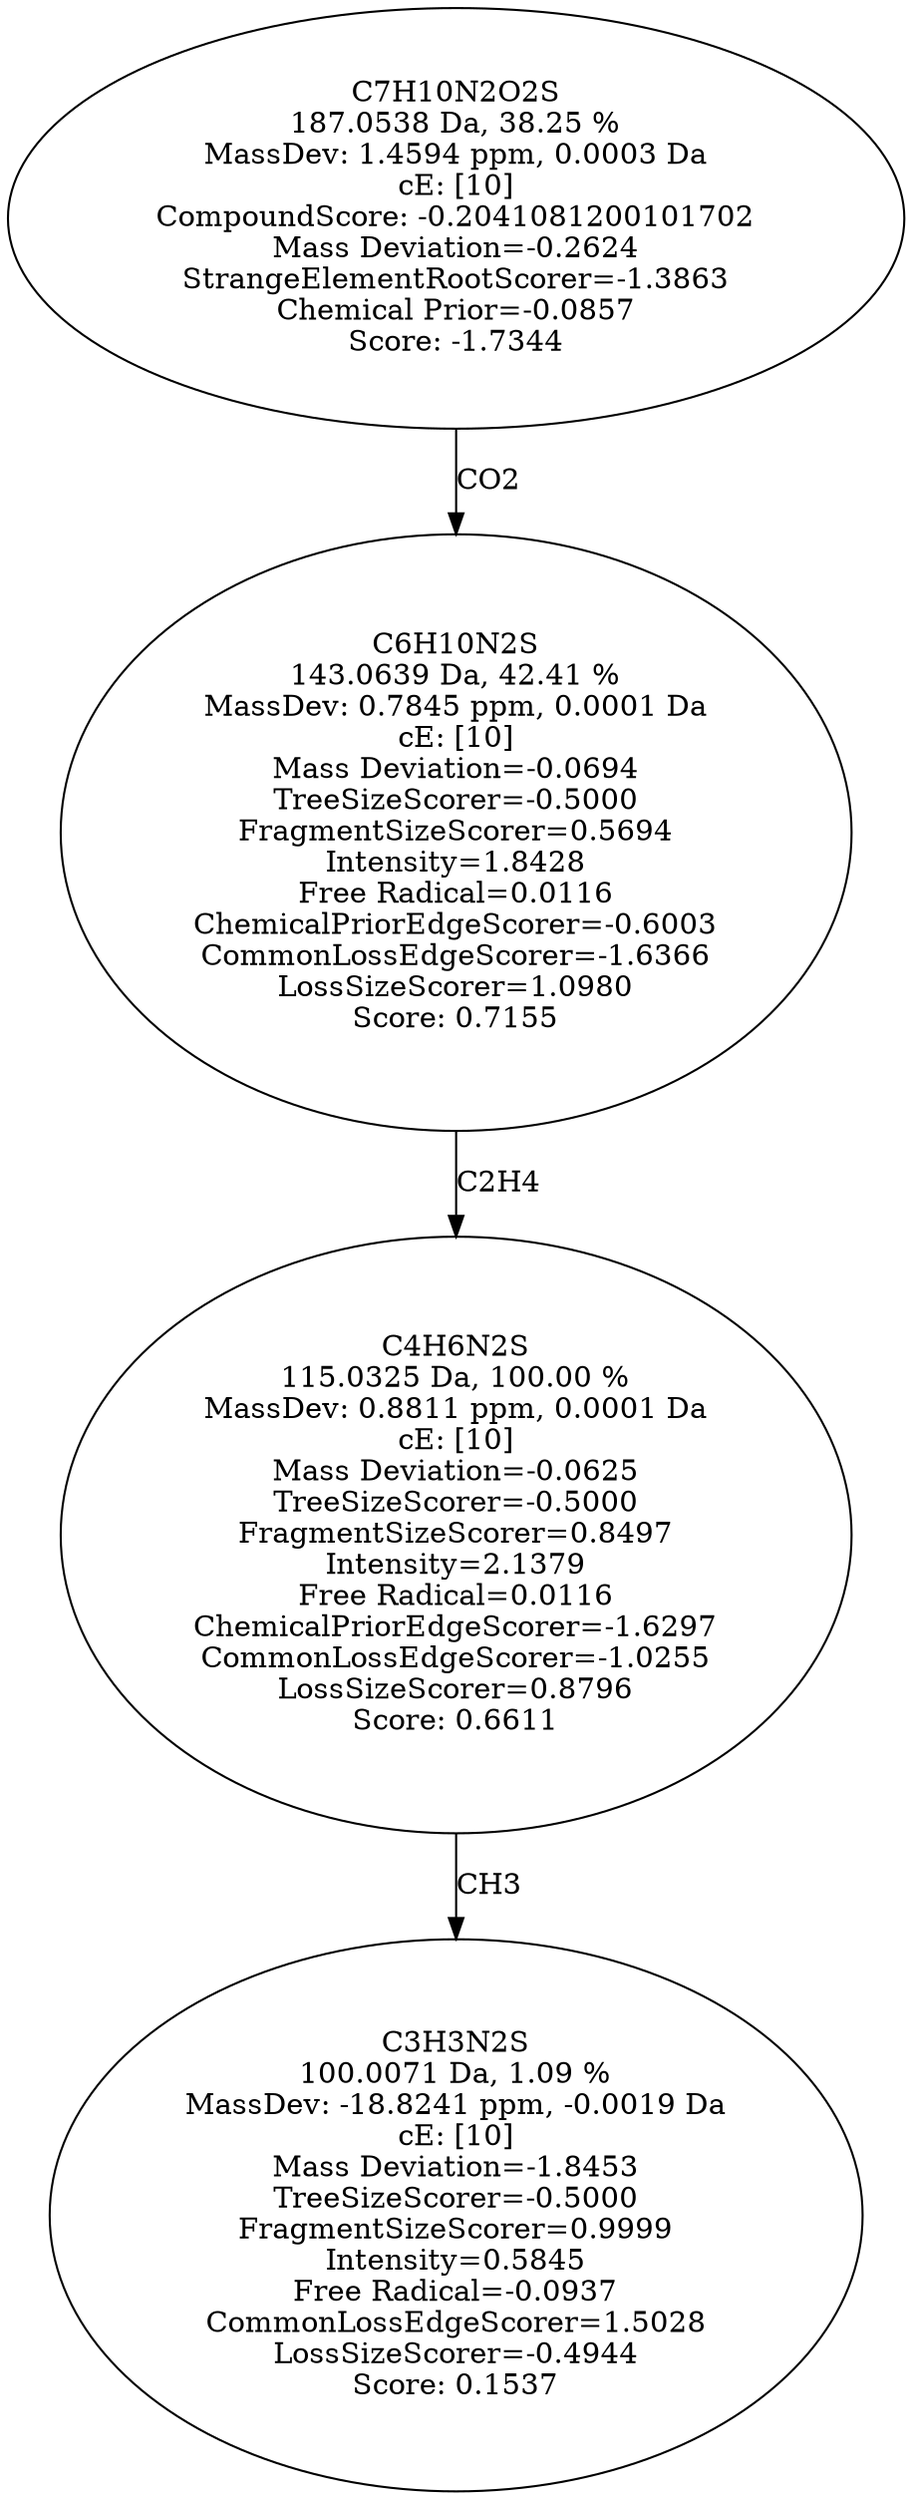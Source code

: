 strict digraph {
v1 [label="C3H3N2S\n100.0071 Da, 1.09 %\nMassDev: -18.8241 ppm, -0.0019 Da\ncE: [10]\nMass Deviation=-1.8453\nTreeSizeScorer=-0.5000\nFragmentSizeScorer=0.9999\nIntensity=0.5845\nFree Radical=-0.0937\nCommonLossEdgeScorer=1.5028\nLossSizeScorer=-0.4944\nScore: 0.1537"];
v2 [label="C4H6N2S\n115.0325 Da, 100.00 %\nMassDev: 0.8811 ppm, 0.0001 Da\ncE: [10]\nMass Deviation=-0.0625\nTreeSizeScorer=-0.5000\nFragmentSizeScorer=0.8497\nIntensity=2.1379\nFree Radical=0.0116\nChemicalPriorEdgeScorer=-1.6297\nCommonLossEdgeScorer=-1.0255\nLossSizeScorer=0.8796\nScore: 0.6611"];
v3 [label="C6H10N2S\n143.0639 Da, 42.41 %\nMassDev: 0.7845 ppm, 0.0001 Da\ncE: [10]\nMass Deviation=-0.0694\nTreeSizeScorer=-0.5000\nFragmentSizeScorer=0.5694\nIntensity=1.8428\nFree Radical=0.0116\nChemicalPriorEdgeScorer=-0.6003\nCommonLossEdgeScorer=-1.6366\nLossSizeScorer=1.0980\nScore: 0.7155"];
v4 [label="C7H10N2O2S\n187.0538 Da, 38.25 %\nMassDev: 1.4594 ppm, 0.0003 Da\ncE: [10]\nCompoundScore: -0.2041081200101702\nMass Deviation=-0.2624\nStrangeElementRootScorer=-1.3863\nChemical Prior=-0.0857\nScore: -1.7344"];
v2 -> v1 [label="CH3"];
v3 -> v2 [label="C2H4"];
v4 -> v3 [label="CO2"];
}